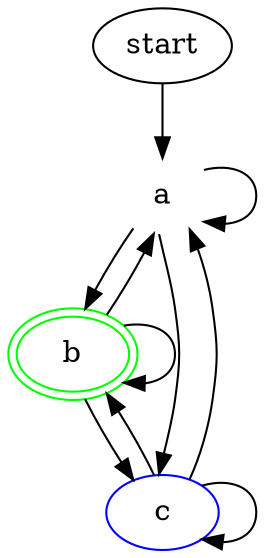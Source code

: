 DiGraph {

  start ->  a

  a -> a
  a -> b
  a -> c

  b -> a
  b -> b
  b -> c

  c -> a
  c -> b
  c -> c

  a [color=red, peripheries=0]
  b [color=green, peripheries=2]
  c [color=blue, speripheries=4]
}
